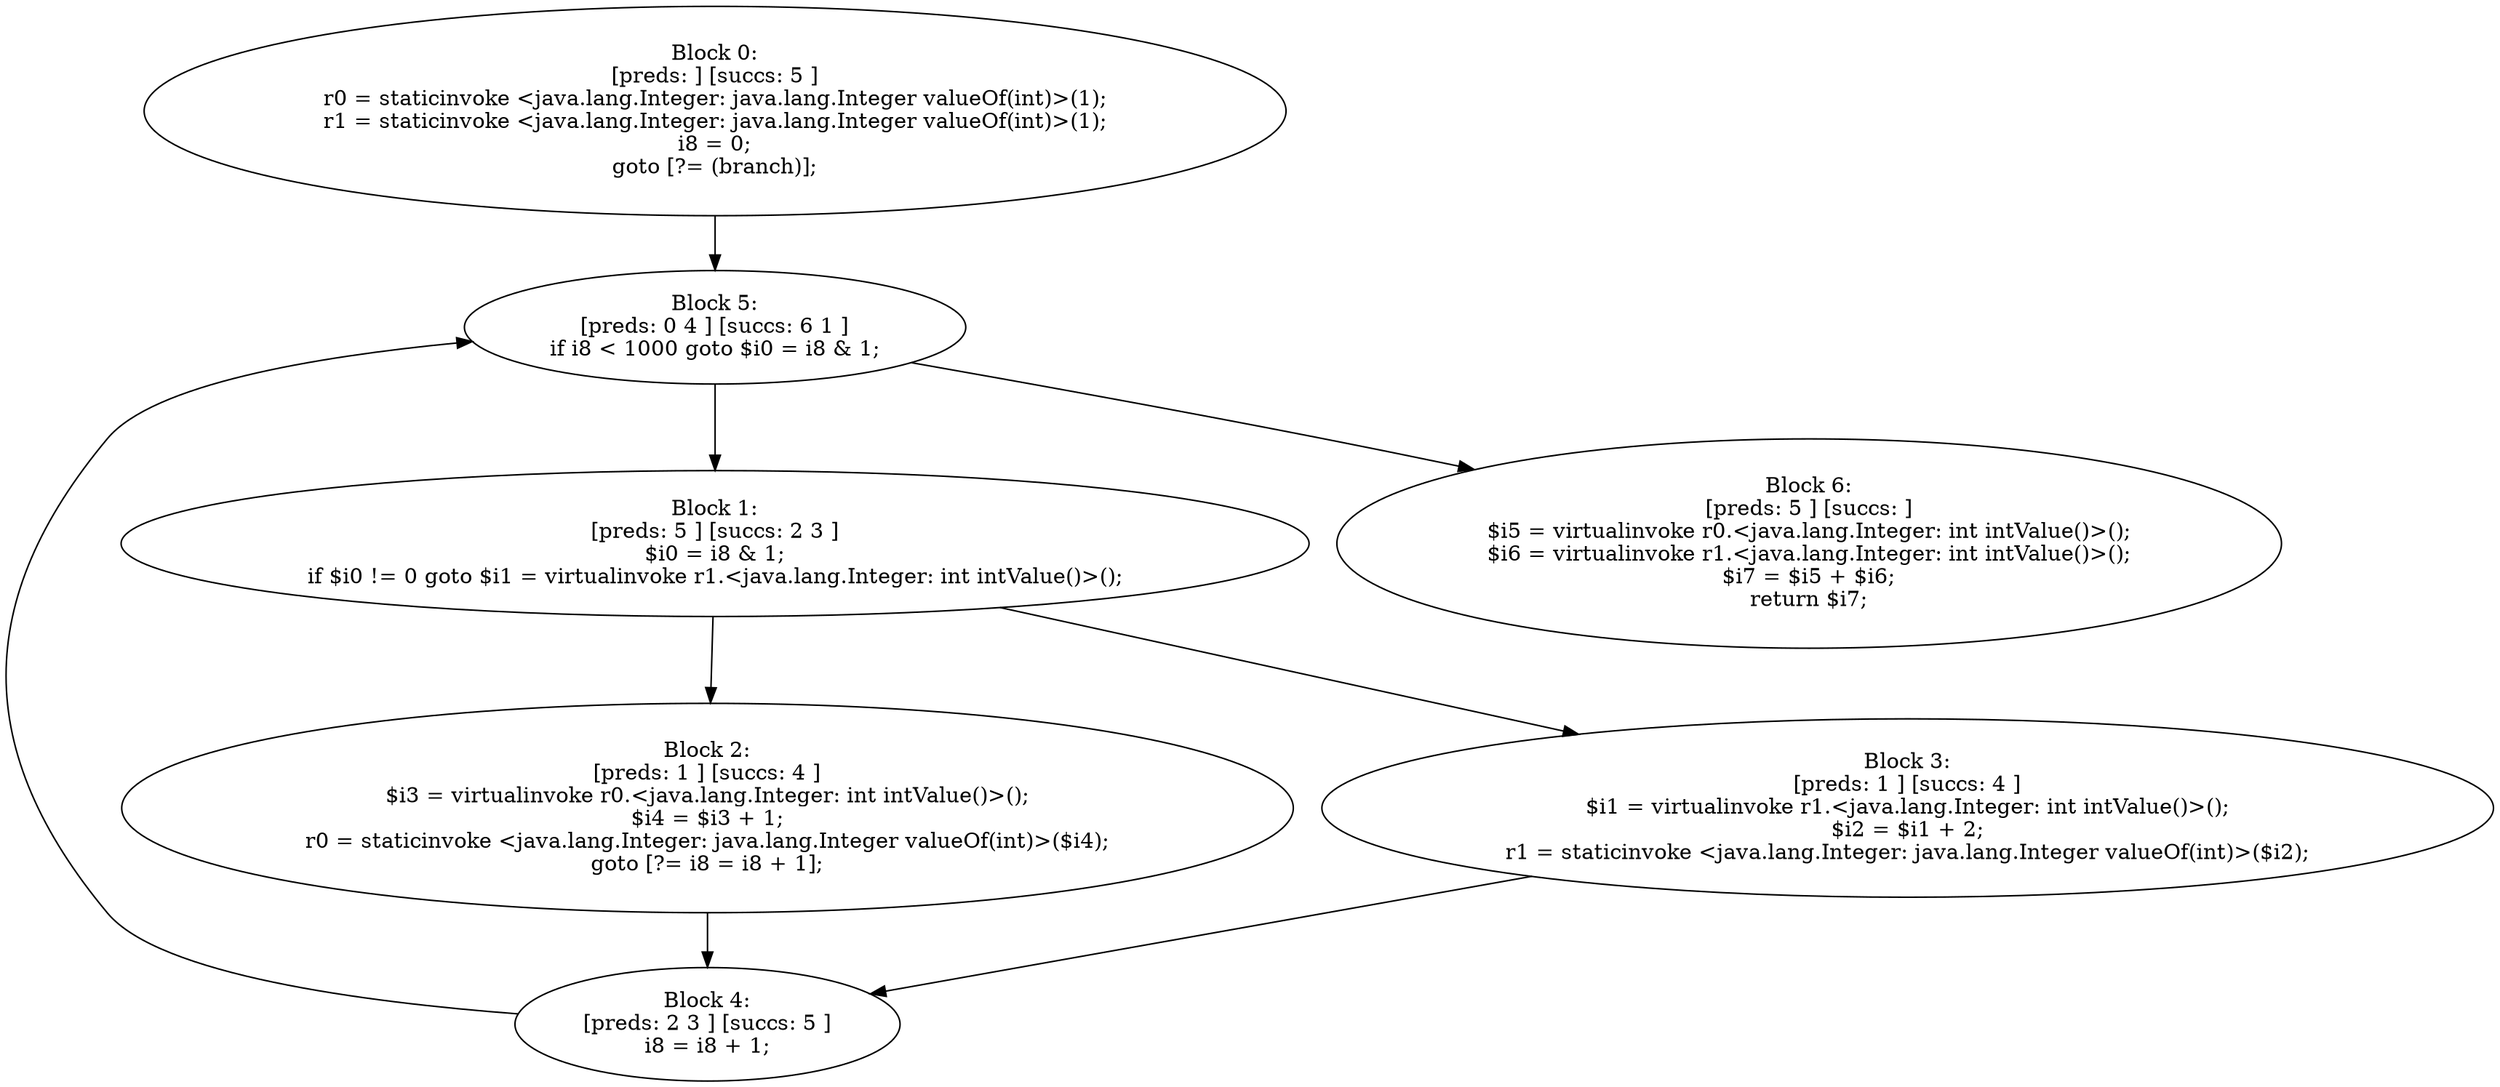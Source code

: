 digraph "unitGraph" {
    "Block 0:
[preds: ] [succs: 5 ]
r0 = staticinvoke <java.lang.Integer: java.lang.Integer valueOf(int)>(1);
r1 = staticinvoke <java.lang.Integer: java.lang.Integer valueOf(int)>(1);
i8 = 0;
goto [?= (branch)];
"
    "Block 1:
[preds: 5 ] [succs: 2 3 ]
$i0 = i8 & 1;
if $i0 != 0 goto $i1 = virtualinvoke r1.<java.lang.Integer: int intValue()>();
"
    "Block 2:
[preds: 1 ] [succs: 4 ]
$i3 = virtualinvoke r0.<java.lang.Integer: int intValue()>();
$i4 = $i3 + 1;
r0 = staticinvoke <java.lang.Integer: java.lang.Integer valueOf(int)>($i4);
goto [?= i8 = i8 + 1];
"
    "Block 3:
[preds: 1 ] [succs: 4 ]
$i1 = virtualinvoke r1.<java.lang.Integer: int intValue()>();
$i2 = $i1 + 2;
r1 = staticinvoke <java.lang.Integer: java.lang.Integer valueOf(int)>($i2);
"
    "Block 4:
[preds: 2 3 ] [succs: 5 ]
i8 = i8 + 1;
"
    "Block 5:
[preds: 0 4 ] [succs: 6 1 ]
if i8 < 1000 goto $i0 = i8 & 1;
"
    "Block 6:
[preds: 5 ] [succs: ]
$i5 = virtualinvoke r0.<java.lang.Integer: int intValue()>();
$i6 = virtualinvoke r1.<java.lang.Integer: int intValue()>();
$i7 = $i5 + $i6;
return $i7;
"
    "Block 0:
[preds: ] [succs: 5 ]
r0 = staticinvoke <java.lang.Integer: java.lang.Integer valueOf(int)>(1);
r1 = staticinvoke <java.lang.Integer: java.lang.Integer valueOf(int)>(1);
i8 = 0;
goto [?= (branch)];
"->"Block 5:
[preds: 0 4 ] [succs: 6 1 ]
if i8 < 1000 goto $i0 = i8 & 1;
";
    "Block 1:
[preds: 5 ] [succs: 2 3 ]
$i0 = i8 & 1;
if $i0 != 0 goto $i1 = virtualinvoke r1.<java.lang.Integer: int intValue()>();
"->"Block 2:
[preds: 1 ] [succs: 4 ]
$i3 = virtualinvoke r0.<java.lang.Integer: int intValue()>();
$i4 = $i3 + 1;
r0 = staticinvoke <java.lang.Integer: java.lang.Integer valueOf(int)>($i4);
goto [?= i8 = i8 + 1];
";
    "Block 1:
[preds: 5 ] [succs: 2 3 ]
$i0 = i8 & 1;
if $i0 != 0 goto $i1 = virtualinvoke r1.<java.lang.Integer: int intValue()>();
"->"Block 3:
[preds: 1 ] [succs: 4 ]
$i1 = virtualinvoke r1.<java.lang.Integer: int intValue()>();
$i2 = $i1 + 2;
r1 = staticinvoke <java.lang.Integer: java.lang.Integer valueOf(int)>($i2);
";
    "Block 2:
[preds: 1 ] [succs: 4 ]
$i3 = virtualinvoke r0.<java.lang.Integer: int intValue()>();
$i4 = $i3 + 1;
r0 = staticinvoke <java.lang.Integer: java.lang.Integer valueOf(int)>($i4);
goto [?= i8 = i8 + 1];
"->"Block 4:
[preds: 2 3 ] [succs: 5 ]
i8 = i8 + 1;
";
    "Block 3:
[preds: 1 ] [succs: 4 ]
$i1 = virtualinvoke r1.<java.lang.Integer: int intValue()>();
$i2 = $i1 + 2;
r1 = staticinvoke <java.lang.Integer: java.lang.Integer valueOf(int)>($i2);
"->"Block 4:
[preds: 2 3 ] [succs: 5 ]
i8 = i8 + 1;
";
    "Block 4:
[preds: 2 3 ] [succs: 5 ]
i8 = i8 + 1;
"->"Block 5:
[preds: 0 4 ] [succs: 6 1 ]
if i8 < 1000 goto $i0 = i8 & 1;
";
    "Block 5:
[preds: 0 4 ] [succs: 6 1 ]
if i8 < 1000 goto $i0 = i8 & 1;
"->"Block 6:
[preds: 5 ] [succs: ]
$i5 = virtualinvoke r0.<java.lang.Integer: int intValue()>();
$i6 = virtualinvoke r1.<java.lang.Integer: int intValue()>();
$i7 = $i5 + $i6;
return $i7;
";
    "Block 5:
[preds: 0 4 ] [succs: 6 1 ]
if i8 < 1000 goto $i0 = i8 & 1;
"->"Block 1:
[preds: 5 ] [succs: 2 3 ]
$i0 = i8 & 1;
if $i0 != 0 goto $i1 = virtualinvoke r1.<java.lang.Integer: int intValue()>();
";
}
